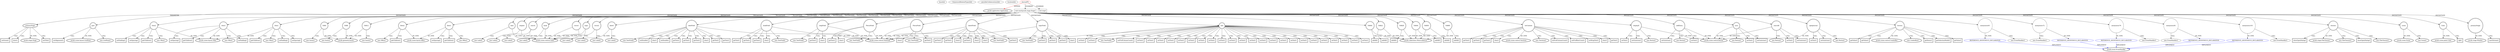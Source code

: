 digraph {
baseInfo[graphId=2917,category="extension_graph",isAnonymous=false,possibleRelation=true]
frameworkRelatedTypesInfo[0="javafx.application.Application"]
possibleCollaborationsInfo[0="2917~OVERRIDING_METHOD_DECLARATION-INSTANTIATION-~javafx.application.Application ~javafx.event.EventHandler ~false~true"]
locationInfo[projectName="hcespedes-ScriptureJournal",filePath="/hcespedes-ScriptureJournal/ScriptureJournal-master/src/JournalFX.java",contextSignature="JournalFX",graphId="2917"]
0[label="JournalFX",vertexType="ROOT_CLIENT_CLASS_DECLARATION",isFrameworkType=false,color=red]
1[label="javafx.application.Application",vertexType="FRAMEWORK_CLASS_TYPE",isFrameworkType=true,peripheries=2]
2[label="void start(javafx.stage.Stage)",vertexType="OVERRIDING_METHOD_DECLARATION",isFrameworkType=false,shape=box]
3[label="primaryStage",vertexType="PARAMETER_DECLARATION",isFrameworkType=true,peripheries=2]
4[label="javafx.stage.Stage",vertexType="FRAMEWORK_CLASS_TYPE",isFrameworkType=true,peripheries=2]
6[label="grid",vertexType="VARIABLE_EXPRESION",isFrameworkType=true,peripheries=2,shape=circle]
7[label="javafx.scene.layout.GridPane",vertexType="FRAMEWORK_CLASS_TYPE",isFrameworkType=true,peripheries=2]
5[label="new GridPane()",vertexType="CONSTRUCTOR_CALL",isFrameworkType=true,peripheries=2]
9[label="setAlignment()",vertexType="INSIDE_CALL",isFrameworkType=true,peripheries=2,shape=box]
11[label="vbox1",vertexType="VARIABLE_EXPRESION",isFrameworkType=true,peripheries=2,shape=circle]
12[label="javafx.scene.layout.VBox",vertexType="FRAMEWORK_CLASS_TYPE",isFrameworkType=true,peripheries=2]
10[label="new VBox()",vertexType="CONSTRUCTOR_CALL",isFrameworkType=true,peripheries=2]
14[label="setPadding()",vertexType="INSIDE_CALL",isFrameworkType=true,peripheries=2,shape=box]
16[label="VAR4",vertexType="VARIABLE_EXPRESION",isFrameworkType=true,peripheries=2,shape=circle]
17[label="javafx.geometry.Insets",vertexType="FRAMEWORK_CLASS_TYPE",isFrameworkType=true,peripheries=2]
15[label="new Insets()",vertexType="CONSTRUCTOR_CALL",isFrameworkType=true,peripheries=2]
19[label="setSpacing()",vertexType="INSIDE_CALL",isFrameworkType=true,peripheries=2,shape=box]
21[label="vbox2",vertexType="VARIABLE_EXPRESION",isFrameworkType=true,peripheries=2,shape=circle]
20[label="new VBox()",vertexType="CONSTRUCTOR_CALL",isFrameworkType=true,peripheries=2]
24[label="setPadding()",vertexType="INSIDE_CALL",isFrameworkType=true,peripheries=2,shape=box]
26[label="VAR8",vertexType="VARIABLE_EXPRESION",isFrameworkType=true,peripheries=2,shape=circle]
25[label="new Insets()",vertexType="CONSTRUCTOR_CALL",isFrameworkType=true,peripheries=2]
29[label="setSpacing()",vertexType="INSIDE_CALL",isFrameworkType=true,peripheries=2,shape=box]
31[label="vbox3",vertexType="VARIABLE_EXPRESION",isFrameworkType=true,peripheries=2,shape=circle]
30[label="new VBox()",vertexType="CONSTRUCTOR_CALL",isFrameworkType=true,peripheries=2]
34[label="setPadding()",vertexType="INSIDE_CALL",isFrameworkType=true,peripheries=2,shape=box]
36[label="VAR12",vertexType="VARIABLE_EXPRESION",isFrameworkType=true,peripheries=2,shape=circle]
35[label="new Insets()",vertexType="CONSTRUCTOR_CALL",isFrameworkType=true,peripheries=2]
39[label="setSpacing()",vertexType="INSIDE_CALL",isFrameworkType=true,peripheries=2,shape=box]
41[label="hbox1",vertexType="VARIABLE_EXPRESION",isFrameworkType=true,peripheries=2,shape=circle]
42[label="javafx.scene.layout.HBox",vertexType="FRAMEWORK_CLASS_TYPE",isFrameworkType=true,peripheries=2]
40[label="new HBox()",vertexType="CONSTRUCTOR_CALL",isFrameworkType=true,peripheries=2]
44[label="setSpacing()",vertexType="INSIDE_CALL",isFrameworkType=true,peripheries=2,shape=box]
46[label="hbox2",vertexType="VARIABLE_EXPRESION",isFrameworkType=true,peripheries=2,shape=circle]
45[label="new HBox()",vertexType="CONSTRUCTOR_CALL",isFrameworkType=true,peripheries=2]
49[label="date",vertexType="VARIABLE_EXPRESION",isFrameworkType=true,peripheries=2,shape=circle]
50[label="javafx.scene.control.Label",vertexType="FRAMEWORK_CLASS_TYPE",isFrameworkType=true,peripheries=2]
48[label="new Label()",vertexType="CONSTRUCTOR_CALL",isFrameworkType=true,peripheries=2]
52[label="info",vertexType="VARIABLE_EXPRESION",isFrameworkType=true,peripheries=2,shape=circle]
53[label="javafx.scene.control.TextField",vertexType="FRAMEWORK_CLASS_TYPE",isFrameworkType=true,peripheries=2]
51[label="new TextField()",vertexType="CONSTRUCTOR_CALL",isFrameworkType=true,peripheries=2]
55[label="setPrefColumnCount()",vertexType="INSIDE_CALL",isFrameworkType=true,peripheries=2,shape=box]
57[label="dateField",vertexType="VARIABLE_EXPRESION",isFrameworkType=true,peripheries=2,shape=circle]
56[label="new TextField()",vertexType="CONSTRUCTOR_CALL",isFrameworkType=true,peripheries=2]
60[label="setDisable()",vertexType="INSIDE_CALL",isFrameworkType=true,peripheries=2,shape=box]
61[label="VAR22",vertexType="VARIABLE_EXPRESION",isFrameworkType=true,peripheries=2,shape=circle]
63[label="javafx.collections.ObservableList",vertexType="FRAMEWORK_INTERFACE_TYPE",isFrameworkType=true,peripheries=2]
62[label="addAll()",vertexType="INSIDE_CALL",isFrameworkType=true,peripheries=2,shape=box]
65[label="getChildren()",vertexType="INSIDE_CALL",isFrameworkType=true,peripheries=2,shape=box]
67[label="txtContent",vertexType="VARIABLE_EXPRESION",isFrameworkType=true,peripheries=2,shape=circle]
68[label="javafx.scene.control.TextArea",vertexType="FRAMEWORK_CLASS_TYPE",isFrameworkType=true,peripheries=2]
66[label="new TextArea()",vertexType="CONSTRUCTOR_CALL",isFrameworkType=true,peripheries=2]
70[label="setPrefColumnCount()",vertexType="INSIDE_CALL",isFrameworkType=true,peripheries=2,shape=box]
72[label="setPrefRowCount()",vertexType="INSIDE_CALL",isFrameworkType=true,peripheries=2,shape=box]
74[label="setWrapText()",vertexType="INSIDE_CALL",isFrameworkType=true,peripheries=2,shape=box]
75[label="VAR28",vertexType="VARIABLE_EXPRESION",isFrameworkType=true,peripheries=2,shape=circle]
76[label="addAll()",vertexType="INSIDE_CALL",isFrameworkType=true,peripheries=2,shape=box]
79[label="getChildren()",vertexType="INSIDE_CALL",isFrameworkType=true,peripheries=2,shape=box]
81[label="openJournal",vertexType="VARIABLE_EXPRESION",isFrameworkType=true,peripheries=2,shape=circle]
82[label="javafx.scene.control.Button",vertexType="FRAMEWORK_CLASS_TYPE",isFrameworkType=true,peripheries=2]
80[label="new Button()",vertexType="CONSTRUCTOR_CALL",isFrameworkType=true,peripheries=2]
84[label="setText()",vertexType="INSIDE_CALL",isFrameworkType=true,peripheries=2,shape=box]
86[label="displayE",vertexType="VARIABLE_EXPRESION",isFrameworkType=true,peripheries=2,shape=circle]
85[label="new Button()",vertexType="CONSTRUCTOR_CALL",isFrameworkType=true,peripheries=2]
89[label="setText()",vertexType="INSIDE_CALL",isFrameworkType=true,peripheries=2,shape=box]
91[label="addEntry",vertexType="VARIABLE_EXPRESION",isFrameworkType=true,peripheries=2,shape=circle]
90[label="new Button()",vertexType="CONSTRUCTOR_CALL",isFrameworkType=true,peripheries=2]
94[label="setText()",vertexType="INSIDE_CALL",isFrameworkType=true,peripheries=2,shape=box]
96[label="save",vertexType="VARIABLE_EXPRESION",isFrameworkType=true,peripheries=2,shape=circle]
95[label="new Button()",vertexType="CONSTRUCTOR_CALL",isFrameworkType=true,peripheries=2]
99[label="setText()",vertexType="INSIDE_CALL",isFrameworkType=true,peripheries=2,shape=box]
101[label="searchB",vertexType="VARIABLE_EXPRESION",isFrameworkType=true,peripheries=2,shape=circle]
100[label="new Button()",vertexType="CONSTRUCTOR_CALL",isFrameworkType=true,peripheries=2]
104[label="setText()",vertexType="INSIDE_CALL",isFrameworkType=true,peripheries=2,shape=box]
105[label="VAR40",vertexType="VARIABLE_EXPRESION",isFrameworkType=true,peripheries=2,shape=circle]
106[label="addAll()",vertexType="INSIDE_CALL",isFrameworkType=true,peripheries=2,shape=box]
109[label="getChildren()",vertexType="INSIDE_CALL",isFrameworkType=true,peripheries=2,shape=box]
111[label="search",vertexType="VARIABLE_EXPRESION",isFrameworkType=true,peripheries=2,shape=circle]
110[label="new Label()",vertexType="CONSTRUCTOR_CALL",isFrameworkType=true,peripheries=2]
114[label="browse",vertexType="VARIABLE_EXPRESION",isFrameworkType=true,peripheries=2,shape=circle]
115[label="javafx.scene.control.ComboBox",vertexType="FRAMEWORK_CLASS_TYPE",isFrameworkType=true,peripheries=2]
113[label="new ComboBox()",vertexType="CONSTRUCTOR_CALL",isFrameworkType=true,peripheries=2]
116[label="VAR44",vertexType="VARIABLE_EXPRESION",isFrameworkType=true,peripheries=2,shape=circle]
117[label="addAll()",vertexType="INSIDE_CALL",isFrameworkType=true,peripheries=2,shape=box]
120[label="getItems()",vertexType="INSIDE_CALL",isFrameworkType=true,peripheries=2,shape=box]
122[label="book",vertexType="VARIABLE_EXPRESION",isFrameworkType=true,peripheries=2,shape=circle]
121[label="new Label()",vertexType="CONSTRUCTOR_CALL",isFrameworkType=true,peripheries=2]
125[label="bookField",vertexType="VARIABLE_EXPRESION",isFrameworkType=true,peripheries=2,shape=circle]
124[label="new TextField()",vertexType="CONSTRUCTOR_CALL",isFrameworkType=true,peripheries=2]
128[label="chapter",vertexType="VARIABLE_EXPRESION",isFrameworkType=true,peripheries=2,shape=circle]
127[label="new Label()",vertexType="CONSTRUCTOR_CALL",isFrameworkType=true,peripheries=2]
131[label="chapField",vertexType="VARIABLE_EXPRESION",isFrameworkType=true,peripheries=2,shape=circle]
130[label="new TextField()",vertexType="CONSTRUCTOR_CALL",isFrameworkType=true,peripheries=2]
134[label="verse1",vertexType="VARIABLE_EXPRESION",isFrameworkType=true,peripheries=2,shape=circle]
133[label="new Label()",vertexType="CONSTRUCTOR_CALL",isFrameworkType=true,peripheries=2]
137[label="fVerseField",vertexType="VARIABLE_EXPRESION",isFrameworkType=true,peripheries=2,shape=circle]
136[label="new TextField()",vertexType="CONSTRUCTOR_CALL",isFrameworkType=true,peripheries=2]
140[label="verse2",vertexType="VARIABLE_EXPRESION",isFrameworkType=true,peripheries=2,shape=circle]
139[label="new Label()",vertexType="CONSTRUCTOR_CALL",isFrameworkType=true,peripheries=2]
143[label="lVerseField",vertexType="VARIABLE_EXPRESION",isFrameworkType=true,peripheries=2,shape=circle]
142[label="new TextField()",vertexType="CONSTRUCTOR_CALL",isFrameworkType=true,peripheries=2]
146[label="dateS",vertexType="VARIABLE_EXPRESION",isFrameworkType=true,peripheries=2,shape=circle]
145[label="new Label()",vertexType="CONSTRUCTOR_CALL",isFrameworkType=true,peripheries=2]
149[label="dateSField",vertexType="VARIABLE_EXPRESION",isFrameworkType=true,peripheries=2,shape=circle]
148[label="new TextField()",vertexType="CONSTRUCTOR_CALL",isFrameworkType=true,peripheries=2]
152[label="topic",vertexType="VARIABLE_EXPRESION",isFrameworkType=true,peripheries=2,shape=circle]
151[label="new Label()",vertexType="CONSTRUCTOR_CALL",isFrameworkType=true,peripheries=2]
155[label="topicField",vertexType="VARIABLE_EXPRESION",isFrameworkType=true,peripheries=2,shape=circle]
154[label="new TextField()",vertexType="CONSTRUCTOR_CALL",isFrameworkType=true,peripheries=2]
157[label="VAR58",vertexType="VARIABLE_EXPRESION",isFrameworkType=true,peripheries=2,shape=circle]
158[label="addAll()",vertexType="INSIDE_CALL",isFrameworkType=true,peripheries=2,shape=box]
161[label="getChildren()",vertexType="INSIDE_CALL",isFrameworkType=true,peripheries=2,shape=box]
162[label="VAR60",vertexType="VARIABLE_EXPRESION",isFrameworkType=true,peripheries=2,shape=circle]
163[label="addAll()",vertexType="INSIDE_CALL",isFrameworkType=true,peripheries=2,shape=box]
166[label="getChildren()",vertexType="INSIDE_CALL",isFrameworkType=true,peripheries=2,shape=box]
168[label="setOnAction()",vertexType="INSIDE_CALL",isFrameworkType=true,peripheries=2,shape=box]
170[label="anonymous63",vertexType="VARIABLE_EXPRESION",isFrameworkType=false,shape=circle]
171[label="REFERENCE_ANONYMOUS_DECLARATION",vertexType="REFERENCE_ANONYMOUS_DECLARATION",isFrameworkType=false,color=blue]
172[label="javafx.event.EventHandler",vertexType="FRAMEWORK_INTERFACE_TYPE",isFrameworkType=true,peripheries=2]
169[label="new EventHandler()",vertexType="CONSTRUCTOR_CALL",isFrameworkType=false]
174[label="chooser",vertexType="VARIABLE_EXPRESION",isFrameworkType=true,peripheries=2,shape=circle]
175[label="javafx.stage.FileChooser",vertexType="FRAMEWORK_CLASS_TYPE",isFrameworkType=true,peripheries=2]
173[label="new FileChooser()",vertexType="CONSTRUCTOR_CALL",isFrameworkType=true,peripheries=2]
177[label="showOpenDialog()",vertexType="INSIDE_CALL",isFrameworkType=true,peripheries=2,shape=box]
179[label="setText()",vertexType="INSIDE_CALL",isFrameworkType=true,peripheries=2,shape=box]
181[label="setText()",vertexType="INSIDE_CALL",isFrameworkType=true,peripheries=2,shape=box]
183[label="setText()",vertexType="INSIDE_CALL",isFrameworkType=true,peripheries=2,shape=box]
185[label="setText()",vertexType="INSIDE_CALL",isFrameworkType=true,peripheries=2,shape=box]
187[label="setText()",vertexType="INSIDE_CALL",isFrameworkType=true,peripheries=2,shape=box]
189[label="setOnAction()",vertexType="INSIDE_CALL",isFrameworkType=true,peripheries=2,shape=box]
191[label="anonymous72",vertexType="VARIABLE_EXPRESION",isFrameworkType=false,shape=circle]
192[label="REFERENCE_ANONYMOUS_DECLARATION",vertexType="REFERENCE_ANONYMOUS_DECLARATION",isFrameworkType=false,color=blue]
190[label="new EventHandler()",vertexType="CONSTRUCTOR_CALL",isFrameworkType=false]
195[label="setText()",vertexType="INSIDE_CALL",isFrameworkType=true,peripheries=2,shape=box]
197[label="setText()",vertexType="INSIDE_CALL",isFrameworkType=true,peripheries=2,shape=box]
199[label="setOnAction()",vertexType="INSIDE_CALL",isFrameworkType=true,peripheries=2,shape=box]
201[label="anonymous76",vertexType="VARIABLE_EXPRESION",isFrameworkType=false,shape=circle]
202[label="REFERENCE_ANONYMOUS_DECLARATION",vertexType="REFERENCE_ANONYMOUS_DECLARATION",isFrameworkType=false,color=blue]
200[label="new EventHandler()",vertexType="CONSTRUCTOR_CALL",isFrameworkType=false]
205[label="clear()",vertexType="INSIDE_CALL",isFrameworkType=true,peripheries=2,shape=box]
207[label="setDisable()",vertexType="INSIDE_CALL",isFrameworkType=true,peripheries=2,shape=box]
209[label="clear()",vertexType="INSIDE_CALL",isFrameworkType=true,peripheries=2,shape=box]
211[label="setOnAction()",vertexType="INSIDE_CALL",isFrameworkType=true,peripheries=2,shape=box]
213[label="anonymous81",vertexType="VARIABLE_EXPRESION",isFrameworkType=false,shape=circle]
214[label="REFERENCE_ANONYMOUS_DECLARATION",vertexType="REFERENCE_ANONYMOUS_DECLARATION",isFrameworkType=false,color=blue]
212[label="new EventHandler()",vertexType="CONSTRUCTOR_CALL",isFrameworkType=false]
217[label="getText()",vertexType="INSIDE_CALL",isFrameworkType=true,peripheries=2,shape=box]
219[label="getText()",vertexType="INSIDE_CALL",isFrameworkType=true,peripheries=2,shape=box]
221[label="getText()",vertexType="INSIDE_CALL",isFrameworkType=true,peripheries=2,shape=box]
223[label="getText()",vertexType="INSIDE_CALL",isFrameworkType=true,peripheries=2,shape=box]
225[label="getText()",vertexType="INSIDE_CALL",isFrameworkType=true,peripheries=2,shape=box]
227[label="setText()",vertexType="INSIDE_CALL",isFrameworkType=true,peripheries=2,shape=box]
229[label="clear()",vertexType="INSIDE_CALL",isFrameworkType=true,peripheries=2,shape=box]
230[label="new FileChooser()",vertexType="CONSTRUCTOR_CALL",isFrameworkType=true,peripheries=2]
233[label="showOpenDialog()",vertexType="INSIDE_CALL",isFrameworkType=true,peripheries=2,shape=box]
235[label="getText()",vertexType="INSIDE_CALL",isFrameworkType=true,peripheries=2,shape=box]
237[label="getText()",vertexType="INSIDE_CALL",isFrameworkType=true,peripheries=2,shape=box]
239[label="getText()",vertexType="INSIDE_CALL",isFrameworkType=true,peripheries=2,shape=box]
241[label="getText()",vertexType="INSIDE_CALL",isFrameworkType=true,peripheries=2,shape=box]
243[label="setText()",vertexType="INSIDE_CALL",isFrameworkType=true,peripheries=2,shape=box]
245[label="clear()",vertexType="INSIDE_CALL",isFrameworkType=true,peripheries=2,shape=box]
247[label="setText()",vertexType="INSIDE_CALL",isFrameworkType=true,peripheries=2,shape=box]
249[label="setText()",vertexType="INSIDE_CALL",isFrameworkType=true,peripheries=2,shape=box]
251[label="setText()",vertexType="INSIDE_CALL",isFrameworkType=true,peripheries=2,shape=box]
253[label="setText()",vertexType="INSIDE_CALL",isFrameworkType=true,peripheries=2,shape=box]
255[label="setText()",vertexType="INSIDE_CALL",isFrameworkType=true,peripheries=2,shape=box]
257[label="setOnAction()",vertexType="INSIDE_CALL",isFrameworkType=true,peripheries=2,shape=box]
259[label="anonymous103",vertexType="VARIABLE_EXPRESION",isFrameworkType=false,shape=circle]
260[label="REFERENCE_ANONYMOUS_DECLARATION",vertexType="REFERENCE_ANONYMOUS_DECLARATION",isFrameworkType=false,color=blue]
258[label="new EventHandler()",vertexType="CONSTRUCTOR_CALL",isFrameworkType=false]
263[label="getSelectionModel()",vertexType="INSIDE_CALL",isFrameworkType=true,peripheries=2,shape=box]
265[label="setText()",vertexType="INSIDE_CALL",isFrameworkType=true,peripheries=2,shape=box]
267[label="getValue()",vertexType="INSIDE_CALL",isFrameworkType=true,peripheries=2,shape=box]
269[label="getText()",vertexType="INSIDE_CALL",isFrameworkType=true,peripheries=2,shape=box]
271[label="getText()",vertexType="INSIDE_CALL",isFrameworkType=true,peripheries=2,shape=box]
273[label="getText()",vertexType="INSIDE_CALL",isFrameworkType=true,peripheries=2,shape=box]
275[label="setText()",vertexType="INSIDE_CALL",isFrameworkType=true,peripheries=2,shape=box]
277[label="clear()",vertexType="INSIDE_CALL",isFrameworkType=true,peripheries=2,shape=box]
279[label="getText()",vertexType="INSIDE_CALL",isFrameworkType=true,peripheries=2,shape=box]
281[label="clear()",vertexType="INSIDE_CALL",isFrameworkType=true,peripheries=2,shape=box]
283[label="setText()",vertexType="INSIDE_CALL",isFrameworkType=true,peripheries=2,shape=box]
285[label="setText()",vertexType="INSIDE_CALL",isFrameworkType=true,peripheries=2,shape=box]
287[label="clear()",vertexType="INSIDE_CALL",isFrameworkType=true,peripheries=2,shape=box]
289[label="getValue()",vertexType="INSIDE_CALL",isFrameworkType=true,peripheries=2,shape=box]
291[label="getText()",vertexType="INSIDE_CALL",isFrameworkType=true,peripheries=2,shape=box]
293[label="getText()",vertexType="INSIDE_CALL",isFrameworkType=true,peripheries=2,shape=box]
295[label="getText()",vertexType="INSIDE_CALL",isFrameworkType=true,peripheries=2,shape=box]
297[label="clear()",vertexType="INSIDE_CALL",isFrameworkType=true,peripheries=2,shape=box]
299[label="setText()",vertexType="INSIDE_CALL",isFrameworkType=true,peripheries=2,shape=box]
301[label="setText()",vertexType="INSIDE_CALL",isFrameworkType=true,peripheries=2,shape=box]
303[label="getValue()",vertexType="INSIDE_CALL",isFrameworkType=true,peripheries=2,shape=box]
305[label="getText()",vertexType="INSIDE_CALL",isFrameworkType=true,peripheries=2,shape=box]
307[label="getText()",vertexType="INSIDE_CALL",isFrameworkType=true,peripheries=2,shape=box]
309[label="getText()",vertexType="INSIDE_CALL",isFrameworkType=true,peripheries=2,shape=box]
311[label="getText()",vertexType="INSIDE_CALL",isFrameworkType=true,peripheries=2,shape=box]
313[label="getText()",vertexType="INSIDE_CALL",isFrameworkType=true,peripheries=2,shape=box]
315[label="getText()",vertexType="INSIDE_CALL",isFrameworkType=true,peripheries=2,shape=box]
317[label="clear()",vertexType="INSIDE_CALL",isFrameworkType=true,peripheries=2,shape=box]
319[label="clear()",vertexType="INSIDE_CALL",isFrameworkType=true,peripheries=2,shape=box]
321[label="clear()",vertexType="INSIDE_CALL",isFrameworkType=true,peripheries=2,shape=box]
323[label="clear()",vertexType="INSIDE_CALL",isFrameworkType=true,peripheries=2,shape=box]
325[label="setText()",vertexType="INSIDE_CALL",isFrameworkType=true,peripheries=2,shape=box]
327[label="setText()",vertexType="INSIDE_CALL",isFrameworkType=true,peripheries=2,shape=box]
329[label="setText()",vertexType="INSIDE_CALL",isFrameworkType=true,peripheries=2,shape=box]
331[label="setText()",vertexType="INSIDE_CALL",isFrameworkType=true,peripheries=2,shape=box]
333[label="setText()",vertexType="INSIDE_CALL",isFrameworkType=true,peripheries=2,shape=box]
335[label="scene",vertexType="VARIABLE_EXPRESION",isFrameworkType=true,peripheries=2,shape=circle]
336[label="javafx.scene.Scene",vertexType="FRAMEWORK_CLASS_TYPE",isFrameworkType=true,peripheries=2]
334[label="new Scene()",vertexType="CONSTRUCTOR_CALL",isFrameworkType=true,peripheries=2]
337[label="Color",vertexType="VARIABLE_EXPRESION",isFrameworkType=true,peripheries=2,shape=circle]
339[label="javafx.scene.paint.Color",vertexType="FRAMEWORK_CLASS_TYPE",isFrameworkType=true,peripheries=2]
338[label="rgb()",vertexType="INSIDE_CALL",isFrameworkType=true,peripheries=2,shape=box]
341[label="setTitle()",vertexType="INSIDE_CALL",isFrameworkType=true,peripheries=2,shape=box]
343[label="setScene()",vertexType="INSIDE_CALL",isFrameworkType=true,peripheries=2,shape=box]
344[label="primaryStage",vertexType="VARIABLE_EXPRESION",isFrameworkType=true,peripheries=2,shape=circle]
346[label="javafx.stage.Window",vertexType="FRAMEWORK_CLASS_TYPE",isFrameworkType=true,peripheries=2]
345[label="sizeToScene()",vertexType="INSIDE_CALL",isFrameworkType=true,peripheries=2,shape=box]
348[label="show()",vertexType="INSIDE_CALL",isFrameworkType=true,peripheries=2,shape=box]
349[label="void stop()",vertexType="OVERRIDING_METHOD_DECLARATION",isFrameworkType=false,shape=box]
0->1[label="EXTEND",color=red]
0->2[label="OVERRIDE"]
3->4[label="OF_TYPE"]
2->3[label="PARAMETER"]
2->6[label="INSTANTIATE"]
6->7[label="OF_TYPE"]
6->5[label="CALL"]
6->9[label="CALL"]
2->11[label="INSTANTIATE"]
11->12[label="OF_TYPE"]
11->10[label="CALL"]
11->14[label="CALL"]
2->16[label="INSTANTIATE"]
16->17[label="OF_TYPE"]
16->15[label="CALL"]
11->19[label="CALL"]
2->21[label="INSTANTIATE"]
21->12[label="OF_TYPE"]
21->20[label="CALL"]
21->24[label="CALL"]
2->26[label="INSTANTIATE"]
26->17[label="OF_TYPE"]
26->25[label="CALL"]
21->29[label="CALL"]
2->31[label="INSTANTIATE"]
31->12[label="OF_TYPE"]
31->30[label="CALL"]
31->34[label="CALL"]
2->36[label="INSTANTIATE"]
36->17[label="OF_TYPE"]
36->35[label="CALL"]
31->39[label="CALL"]
2->41[label="INSTANTIATE"]
41->42[label="OF_TYPE"]
41->40[label="CALL"]
41->44[label="CALL"]
2->46[label="INSTANTIATE"]
46->42[label="OF_TYPE"]
46->45[label="CALL"]
2->49[label="INSTANTIATE"]
49->50[label="OF_TYPE"]
49->48[label="CALL"]
2->52[label="INSTANTIATE"]
52->53[label="OF_TYPE"]
52->51[label="CALL"]
52->55[label="CALL"]
2->57[label="INSTANTIATE"]
57->53[label="OF_TYPE"]
57->56[label="CALL"]
57->60[label="CALL"]
2->61[label="INSTANTIATE"]
61->63[label="OF_TYPE"]
61->62[label="CALL"]
41->65[label="CALL"]
2->67[label="INSTANTIATE"]
67->68[label="OF_TYPE"]
67->66[label="CALL"]
67->70[label="CALL"]
67->72[label="CALL"]
67->74[label="CALL"]
2->75[label="INSTANTIATE"]
75->63[label="OF_TYPE"]
75->76[label="CALL"]
21->79[label="CALL"]
2->81[label="INSTANTIATE"]
81->82[label="OF_TYPE"]
81->80[label="CALL"]
81->84[label="CALL"]
2->86[label="INSTANTIATE"]
86->82[label="OF_TYPE"]
86->85[label="CALL"]
86->89[label="CALL"]
2->91[label="INSTANTIATE"]
91->82[label="OF_TYPE"]
91->90[label="CALL"]
91->94[label="CALL"]
2->96[label="INSTANTIATE"]
96->82[label="OF_TYPE"]
96->95[label="CALL"]
96->99[label="CALL"]
2->101[label="INSTANTIATE"]
101->82[label="OF_TYPE"]
101->100[label="CALL"]
101->104[label="CALL"]
2->105[label="INSTANTIATE"]
105->63[label="OF_TYPE"]
105->106[label="CALL"]
11->109[label="CALL"]
2->111[label="INSTANTIATE"]
111->50[label="OF_TYPE"]
111->110[label="CALL"]
2->114[label="INSTANTIATE"]
114->115[label="OF_TYPE"]
114->113[label="CALL"]
2->116[label="INSTANTIATE"]
116->63[label="OF_TYPE"]
116->117[label="CALL"]
114->120[label="CALL"]
2->122[label="INSTANTIATE"]
122->50[label="OF_TYPE"]
122->121[label="CALL"]
2->125[label="INSTANTIATE"]
125->53[label="OF_TYPE"]
125->124[label="CALL"]
2->128[label="INSTANTIATE"]
128->50[label="OF_TYPE"]
128->127[label="CALL"]
2->131[label="INSTANTIATE"]
131->53[label="OF_TYPE"]
131->130[label="CALL"]
2->134[label="INSTANTIATE"]
134->50[label="OF_TYPE"]
134->133[label="CALL"]
2->137[label="INSTANTIATE"]
137->53[label="OF_TYPE"]
137->136[label="CALL"]
2->140[label="INSTANTIATE"]
140->50[label="OF_TYPE"]
140->139[label="CALL"]
2->143[label="INSTANTIATE"]
143->53[label="OF_TYPE"]
143->142[label="CALL"]
2->146[label="INSTANTIATE"]
146->50[label="OF_TYPE"]
146->145[label="CALL"]
2->149[label="INSTANTIATE"]
149->53[label="OF_TYPE"]
149->148[label="CALL"]
2->152[label="INSTANTIATE"]
152->50[label="OF_TYPE"]
152->151[label="CALL"]
2->155[label="INSTANTIATE"]
155->53[label="OF_TYPE"]
155->154[label="CALL"]
2->157[label="INSTANTIATE"]
157->63[label="OF_TYPE"]
157->158[label="CALL"]
31->161[label="CALL"]
2->162[label="INSTANTIATE"]
162->63[label="OF_TYPE"]
162->163[label="CALL"]
46->166[label="CALL"]
81->168[label="CALL"]
2->170[label="INSTANTIATE"]
171->172[label="IMPLEMENT",color=blue]
170->171[label="OF_TYPE"]
170->169[label="CALL"]
2->174[label="INSTANTIATE"]
174->175[label="OF_TYPE"]
174->173[label="CALL"]
174->177[label="CALL"]
52->179[label="CALL"]
52->181[label="CALL"]
52->183[label="CALL"]
52->185[label="CALL"]
52->187[label="CALL"]
86->189[label="CALL"]
2->191[label="INSTANTIATE"]
192->172[label="IMPLEMENT",color=blue]
191->192[label="OF_TYPE"]
191->190[label="CALL"]
52->195[label="CALL"]
52->197[label="CALL"]
91->199[label="CALL"]
2->201[label="INSTANTIATE"]
202->172[label="IMPLEMENT",color=blue]
201->202[label="OF_TYPE"]
201->200[label="CALL"]
57->205[label="CALL"]
57->207[label="CALL"]
67->209[label="CALL"]
96->211[label="CALL"]
2->213[label="INSTANTIATE"]
214->172[label="IMPLEMENT",color=blue]
213->214[label="OF_TYPE"]
213->212[label="CALL"]
67->217[label="CALL"]
67->219[label="CALL"]
57->221[label="CALL"]
57->223[label="CALL"]
57->225[label="CALL"]
52->227[label="CALL"]
57->229[label="CALL"]
174->230[label="CALL"]
174->233[label="CALL"]
57->235[label="CALL"]
67->237[label="CALL"]
67->239[label="CALL"]
57->241[label="CALL"]
52->243[label="CALL"]
67->245[label="CALL"]
52->247[label="CALL"]
52->249[label="CALL"]
52->251[label="CALL"]
52->253[label="CALL"]
52->255[label="CALL"]
101->257[label="CALL"]
2->259[label="INSTANTIATE"]
260->172[label="IMPLEMENT",color=blue]
259->260[label="OF_TYPE"]
259->258[label="CALL"]
114->263[label="CALL"]
52->265[label="CALL"]
114->267[label="CALL"]
149->269[label="CALL"]
149->271[label="CALL"]
149->273[label="CALL"]
52->275[label="CALL"]
149->277[label="CALL"]
149->279[label="CALL"]
149->281[label="CALL"]
52->283[label="CALL"]
52->285[label="CALL"]
149->287[label="CALL"]
114->289[label="CALL"]
155->291[label="CALL"]
155->293[label="CALL"]
155->295[label="CALL"]
155->297[label="CALL"]
52->299[label="CALL"]
52->301[label="CALL"]
114->303[label="CALL"]
125->305[label="CALL"]
125->307[label="CALL"]
125->309[label="CALL"]
131->311[label="CALL"]
137->313[label="CALL"]
143->315[label="CALL"]
125->317[label="CALL"]
131->319[label="CALL"]
137->321[label="CALL"]
143->323[label="CALL"]
52->325[label="CALL"]
52->327[label="CALL"]
52->329[label="CALL"]
52->331[label="CALL"]
52->333[label="CALL"]
2->335[label="INSTANTIATE"]
335->336[label="OF_TYPE"]
335->334[label="CALL"]
2->337[label="INSTANTIATE"]
337->339[label="OF_TYPE"]
337->338[label="CALL"]
3->341[label="CALL"]
3->343[label="CALL"]
2->344[label="INSTANTIATE"]
344->346[label="OF_TYPE"]
344->345[label="CALL"]
3->348[label="CALL"]
0->349[label="OVERRIDE"]
}
